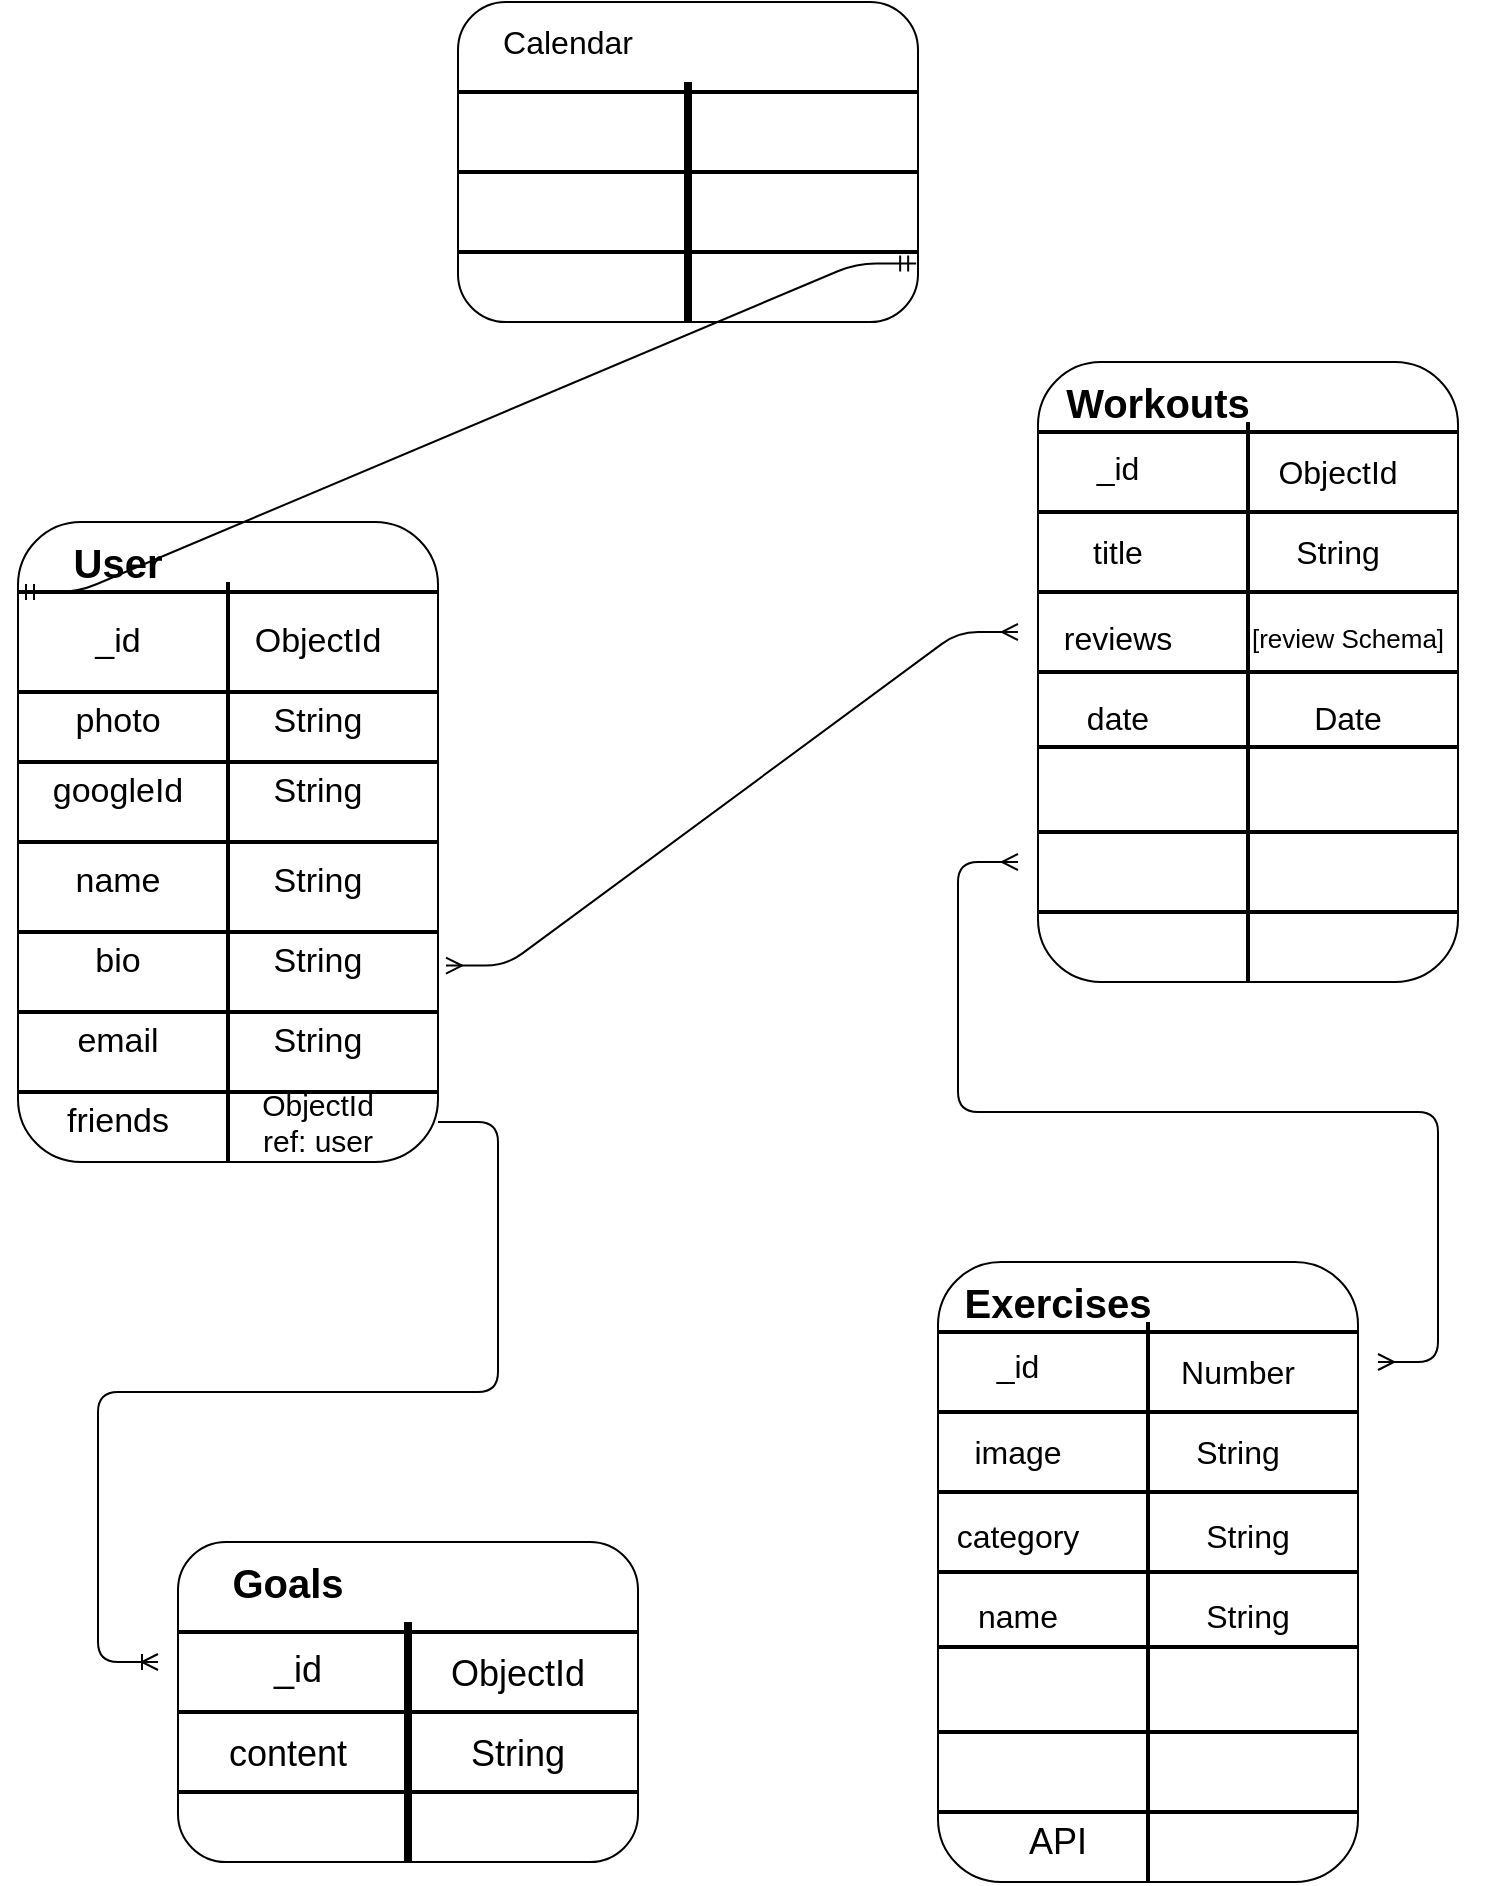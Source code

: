 <mxfile version="13.6.1" type="github">
  <diagram id="cdOq6dn5EqWBhTI8-JfC" name="Page-1">
    <mxGraphModel dx="1251" dy="640" grid="1" gridSize="10" guides="1" tooltips="1" connect="1" arrows="1" fold="1" page="1" pageScale="1" pageWidth="850" pageHeight="1100" math="0" shadow="0">
      <root>
        <mxCell id="0" />
        <mxCell id="1" parent="0" />
        <mxCell id="T0C1m_C553ECl10Zw6SN-33" value="" style="group" vertex="1" connectable="0" parent="1">
          <mxGeometry x="80" y="280" width="210" height="320" as="geometry" />
        </mxCell>
        <mxCell id="T0C1m_C553ECl10Zw6SN-2" value="" style="rounded=1;whiteSpace=wrap;html=1;" vertex="1" parent="T0C1m_C553ECl10Zw6SN-33">
          <mxGeometry width="210" height="320" as="geometry" />
        </mxCell>
        <mxCell id="T0C1m_C553ECl10Zw6SN-6" value="" style="line;strokeWidth=2;direction=south;html=1;" vertex="1" parent="T0C1m_C553ECl10Zw6SN-33">
          <mxGeometry x="100" y="30" width="10" height="290" as="geometry" />
        </mxCell>
        <mxCell id="T0C1m_C553ECl10Zw6SN-14" value="&lt;b style=&quot;font-size: 20px;&quot;&gt;&lt;font style=&quot;font-size: 20px;&quot;&gt;User&lt;/font&gt;&lt;/b&gt;" style="text;html=1;strokeColor=none;fillColor=none;align=center;verticalAlign=middle;whiteSpace=wrap;rounded=0;fontSize=20;" vertex="1" parent="T0C1m_C553ECl10Zw6SN-33">
          <mxGeometry x="20" y="10" width="60" height="20" as="geometry" />
        </mxCell>
        <mxCell id="T0C1m_C553ECl10Zw6SN-15" value="_id" style="text;html=1;strokeColor=none;fillColor=none;align=center;verticalAlign=middle;whiteSpace=wrap;rounded=0;fontSize=17;" vertex="1" parent="T0C1m_C553ECl10Zw6SN-33">
          <mxGeometry x="30" y="50" width="40" height="20" as="geometry" />
        </mxCell>
        <mxCell id="T0C1m_C553ECl10Zw6SN-16" value="ObjectId" style="text;html=1;strokeColor=none;fillColor=none;align=center;verticalAlign=middle;whiteSpace=wrap;rounded=0;fontSize=17;" vertex="1" parent="T0C1m_C553ECl10Zw6SN-33">
          <mxGeometry x="130" y="50" width="40" height="20" as="geometry" />
        </mxCell>
        <mxCell id="T0C1m_C553ECl10Zw6SN-17" value="name" style="text;html=1;strokeColor=none;fillColor=none;align=center;verticalAlign=middle;whiteSpace=wrap;rounded=0;fontSize=17;" vertex="1" parent="T0C1m_C553ECl10Zw6SN-33">
          <mxGeometry x="30" y="170" width="40" height="20" as="geometry" />
        </mxCell>
        <mxCell id="T0C1m_C553ECl10Zw6SN-18" value="String" style="text;html=1;strokeColor=none;fillColor=none;align=center;verticalAlign=middle;whiteSpace=wrap;rounded=0;fontSize=17;" vertex="1" parent="T0C1m_C553ECl10Zw6SN-33">
          <mxGeometry x="130" y="90" width="40" height="20" as="geometry" />
        </mxCell>
        <mxCell id="T0C1m_C553ECl10Zw6SN-19" value="email" style="text;html=1;strokeColor=none;fillColor=none;align=center;verticalAlign=middle;whiteSpace=wrap;rounded=0;fontSize=17;" vertex="1" parent="T0C1m_C553ECl10Zw6SN-33">
          <mxGeometry x="30" y="250" width="40" height="20" as="geometry" />
        </mxCell>
        <mxCell id="T0C1m_C553ECl10Zw6SN-20" value="String" style="text;html=1;strokeColor=none;fillColor=none;align=center;verticalAlign=middle;whiteSpace=wrap;rounded=0;fontSize=17;" vertex="1" parent="T0C1m_C553ECl10Zw6SN-33">
          <mxGeometry x="130" y="125" width="40" height="20" as="geometry" />
        </mxCell>
        <mxCell id="T0C1m_C553ECl10Zw6SN-21" value="photo" style="text;html=1;strokeColor=none;fillColor=none;align=center;verticalAlign=middle;whiteSpace=wrap;rounded=0;fontSize=17;" vertex="1" parent="T0C1m_C553ECl10Zw6SN-33">
          <mxGeometry x="30" y="90" width="40" height="20" as="geometry" />
        </mxCell>
        <mxCell id="T0C1m_C553ECl10Zw6SN-22" value="String" style="text;html=1;strokeColor=none;fillColor=none;align=center;verticalAlign=middle;whiteSpace=wrap;rounded=0;fontSize=17;" vertex="1" parent="T0C1m_C553ECl10Zw6SN-33">
          <mxGeometry x="130" y="210" width="40" height="20" as="geometry" />
        </mxCell>
        <mxCell id="T0C1m_C553ECl10Zw6SN-23" value="googleId" style="text;html=1;strokeColor=none;fillColor=none;align=center;verticalAlign=middle;whiteSpace=wrap;rounded=0;fontSize=17;" vertex="1" parent="T0C1m_C553ECl10Zw6SN-33">
          <mxGeometry x="30" y="125" width="40" height="20" as="geometry" />
        </mxCell>
        <mxCell id="T0C1m_C553ECl10Zw6SN-24" value="String" style="text;html=1;strokeColor=none;fillColor=none;align=center;verticalAlign=middle;whiteSpace=wrap;rounded=0;fontSize=17;" vertex="1" parent="T0C1m_C553ECl10Zw6SN-33">
          <mxGeometry x="130" y="170" width="40" height="20" as="geometry" />
        </mxCell>
        <mxCell id="T0C1m_C553ECl10Zw6SN-25" value="bio" style="text;html=1;strokeColor=none;fillColor=none;align=center;verticalAlign=middle;whiteSpace=wrap;rounded=0;fontSize=17;" vertex="1" parent="T0C1m_C553ECl10Zw6SN-33">
          <mxGeometry x="30" y="210" width="40" height="20" as="geometry" />
        </mxCell>
        <mxCell id="T0C1m_C553ECl10Zw6SN-26" value="String" style="text;html=1;strokeColor=none;fillColor=none;align=center;verticalAlign=middle;whiteSpace=wrap;rounded=0;fontSize=17;" vertex="1" parent="T0C1m_C553ECl10Zw6SN-33">
          <mxGeometry x="130" y="250" width="40" height="20" as="geometry" />
        </mxCell>
        <mxCell id="T0C1m_C553ECl10Zw6SN-27" value="friends" style="text;html=1;strokeColor=none;fillColor=none;align=center;verticalAlign=middle;whiteSpace=wrap;rounded=0;fontSize=17;" vertex="1" parent="T0C1m_C553ECl10Zw6SN-33">
          <mxGeometry x="30" y="290" width="40" height="20" as="geometry" />
        </mxCell>
        <mxCell id="T0C1m_C553ECl10Zw6SN-28" value="ObjectId ref: user" style="text;html=1;strokeColor=none;fillColor=none;align=center;verticalAlign=middle;whiteSpace=wrap;rounded=0;fontSize=15;" vertex="1" parent="T0C1m_C553ECl10Zw6SN-33">
          <mxGeometry x="120" y="290" width="60" height="20" as="geometry" />
        </mxCell>
        <mxCell id="T0C1m_C553ECl10Zw6SN-64" value="" style="line;strokeWidth=2;html=1;fontSize=16;" vertex="1" parent="T0C1m_C553ECl10Zw6SN-33">
          <mxGeometry y="80" width="210" height="10" as="geometry" />
        </mxCell>
        <mxCell id="T0C1m_C553ECl10Zw6SN-76" value="" style="line;strokeWidth=2;html=1;fontSize=16;" vertex="1" parent="T0C1m_C553ECl10Zw6SN-33">
          <mxGeometry y="280" width="210" height="10" as="geometry" />
        </mxCell>
        <mxCell id="T0C1m_C553ECl10Zw6SN-75" value="" style="line;strokeWidth=2;html=1;fontSize=16;" vertex="1" parent="T0C1m_C553ECl10Zw6SN-33">
          <mxGeometry y="240" width="210" height="10" as="geometry" />
        </mxCell>
        <mxCell id="T0C1m_C553ECl10Zw6SN-66" value="" style="line;strokeWidth=2;html=1;fontSize=16;" vertex="1" parent="T0C1m_C553ECl10Zw6SN-33">
          <mxGeometry y="200" width="210" height="10" as="geometry" />
        </mxCell>
        <mxCell id="T0C1m_C553ECl10Zw6SN-65" value="" style="line;strokeWidth=2;html=1;fontSize=16;" vertex="1" parent="T0C1m_C553ECl10Zw6SN-33">
          <mxGeometry y="155" width="210" height="10" as="geometry" />
        </mxCell>
        <mxCell id="T0C1m_C553ECl10Zw6SN-78" value="" style="line;strokeWidth=2;html=1;fontSize=16;" vertex="1" parent="T0C1m_C553ECl10Zw6SN-33">
          <mxGeometry y="115" width="210" height="10" as="geometry" />
        </mxCell>
        <mxCell id="T0C1m_C553ECl10Zw6SN-77" value="" style="line;strokeWidth=2;html=1;fontSize=16;" vertex="1" parent="T0C1m_C553ECl10Zw6SN-33">
          <mxGeometry y="30" width="210" height="10" as="geometry" />
        </mxCell>
        <mxCell id="T0C1m_C553ECl10Zw6SN-82" value="" style="group" vertex="1" connectable="0" parent="1">
          <mxGeometry x="300" y="20" width="230" height="160" as="geometry" />
        </mxCell>
        <mxCell id="T0C1m_C553ECl10Zw6SN-34" value="" style="rounded=1;whiteSpace=wrap;html=1;" vertex="1" parent="T0C1m_C553ECl10Zw6SN-82">
          <mxGeometry width="230" height="160" as="geometry" />
        </mxCell>
        <mxCell id="T0C1m_C553ECl10Zw6SN-61" value="" style="line;strokeWidth=4;direction=south;html=1;perimeter=backbonePerimeter;points=[];outlineConnect=0;fontSize=16;" vertex="1" parent="T0C1m_C553ECl10Zw6SN-82">
          <mxGeometry x="110" y="40" width="10" height="120" as="geometry" />
        </mxCell>
        <mxCell id="T0C1m_C553ECl10Zw6SN-62" value="Calendar" style="text;html=1;strokeColor=none;fillColor=none;align=center;verticalAlign=middle;whiteSpace=wrap;rounded=0;fontSize=16;" vertex="1" parent="T0C1m_C553ECl10Zw6SN-82">
          <mxGeometry x="20" y="10" width="70" height="20" as="geometry" />
        </mxCell>
        <mxCell id="T0C1m_C553ECl10Zw6SN-79" value="" style="line;strokeWidth=2;html=1;fontSize=16;" vertex="1" parent="T0C1m_C553ECl10Zw6SN-82">
          <mxGeometry y="80" width="230" height="10" as="geometry" />
        </mxCell>
        <mxCell id="T0C1m_C553ECl10Zw6SN-80" value="" style="line;strokeWidth=2;html=1;fontSize=16;" vertex="1" parent="T0C1m_C553ECl10Zw6SN-82">
          <mxGeometry y="120" width="230" height="10" as="geometry" />
        </mxCell>
        <mxCell id="T0C1m_C553ECl10Zw6SN-81" value="" style="line;strokeWidth=2;html=1;fontSize=16;" vertex="1" parent="T0C1m_C553ECl10Zw6SN-82">
          <mxGeometry y="40" width="230" height="10" as="geometry" />
        </mxCell>
        <mxCell id="T0C1m_C553ECl10Zw6SN-83" value="" style="group" vertex="1" connectable="0" parent="1">
          <mxGeometry x="590" y="200" width="230" height="310" as="geometry" />
        </mxCell>
        <mxCell id="T0C1m_C553ECl10Zw6SN-35" value="" style="rounded=1;whiteSpace=wrap;html=1;" vertex="1" parent="T0C1m_C553ECl10Zw6SN-83">
          <mxGeometry width="210" height="310" as="geometry" />
        </mxCell>
        <mxCell id="T0C1m_C553ECl10Zw6SN-37" value="" style="line;strokeWidth=2;direction=south;html=1;" vertex="1" parent="T0C1m_C553ECl10Zw6SN-83">
          <mxGeometry x="100" y="30" width="10" height="280" as="geometry" />
        </mxCell>
        <mxCell id="T0C1m_C553ECl10Zw6SN-45" value="Workouts" style="text;html=1;strokeColor=none;fillColor=none;align=center;verticalAlign=middle;whiteSpace=wrap;rounded=0;fontSize=20;fontStyle=1" vertex="1" parent="T0C1m_C553ECl10Zw6SN-83">
          <mxGeometry x="40" y="10" width="40" height="20" as="geometry" />
        </mxCell>
        <mxCell id="T0C1m_C553ECl10Zw6SN-49" value="_id" style="text;html=1;strokeColor=none;fillColor=none;align=center;verticalAlign=middle;whiteSpace=wrap;rounded=0;fontSize=16;" vertex="1" parent="T0C1m_C553ECl10Zw6SN-83">
          <mxGeometry x="20" y="42.5" width="40" height="20" as="geometry" />
        </mxCell>
        <mxCell id="T0C1m_C553ECl10Zw6SN-50" value="title" style="text;html=1;strokeColor=none;fillColor=none;align=center;verticalAlign=middle;whiteSpace=wrap;rounded=0;fontSize=16;" vertex="1" parent="T0C1m_C553ECl10Zw6SN-83">
          <mxGeometry x="20" y="85" width="40" height="20" as="geometry" />
        </mxCell>
        <mxCell id="T0C1m_C553ECl10Zw6SN-51" value="reviews" style="text;html=1;strokeColor=none;fillColor=none;align=center;verticalAlign=middle;whiteSpace=wrap;rounded=0;fontSize=16;" vertex="1" parent="T0C1m_C553ECl10Zw6SN-83">
          <mxGeometry x="20" y="127.5" width="40" height="20" as="geometry" />
        </mxCell>
        <mxCell id="T0C1m_C553ECl10Zw6SN-52" value="date" style="text;html=1;strokeColor=none;fillColor=none;align=center;verticalAlign=middle;whiteSpace=wrap;rounded=0;fontSize=16;" vertex="1" parent="T0C1m_C553ECl10Zw6SN-83">
          <mxGeometry x="20" y="167.5" width="40" height="20" as="geometry" />
        </mxCell>
        <mxCell id="T0C1m_C553ECl10Zw6SN-53" value="ObjectId" style="text;html=1;strokeColor=none;fillColor=none;align=center;verticalAlign=middle;whiteSpace=wrap;rounded=0;fontSize=16;" vertex="1" parent="T0C1m_C553ECl10Zw6SN-83">
          <mxGeometry x="130" y="45" width="40" height="20" as="geometry" />
        </mxCell>
        <mxCell id="T0C1m_C553ECl10Zw6SN-54" value="String" style="text;html=1;strokeColor=none;fillColor=none;align=center;verticalAlign=middle;whiteSpace=wrap;rounded=0;fontSize=16;" vertex="1" parent="T0C1m_C553ECl10Zw6SN-83">
          <mxGeometry x="130" y="85" width="40" height="20" as="geometry" />
        </mxCell>
        <mxCell id="T0C1m_C553ECl10Zw6SN-55" value="&lt;font style=&quot;font-size: 13px;&quot;&gt;[review Schema]&lt;/font&gt;" style="text;html=1;strokeColor=none;fillColor=none;align=center;verticalAlign=middle;whiteSpace=wrap;rounded=0;fontSize=13;" vertex="1" parent="T0C1m_C553ECl10Zw6SN-83">
          <mxGeometry x="80" y="127.5" width="150" height="20" as="geometry" />
        </mxCell>
        <mxCell id="T0C1m_C553ECl10Zw6SN-56" value="Date" style="text;html=1;strokeColor=none;fillColor=none;align=center;verticalAlign=middle;whiteSpace=wrap;rounded=0;fontSize=16;" vertex="1" parent="T0C1m_C553ECl10Zw6SN-83">
          <mxGeometry x="135" y="167.5" width="40" height="20" as="geometry" />
        </mxCell>
        <mxCell id="T0C1m_C553ECl10Zw6SN-67" value="" style="line;strokeWidth=2;html=1;fontSize=16;" vertex="1" parent="T0C1m_C553ECl10Zw6SN-83">
          <mxGeometry y="270" width="210" height="10" as="geometry" />
        </mxCell>
        <mxCell id="T0C1m_C553ECl10Zw6SN-68" value="" style="line;strokeWidth=2;html=1;fontSize=16;" vertex="1" parent="T0C1m_C553ECl10Zw6SN-83">
          <mxGeometry y="230" width="210" height="10" as="geometry" />
        </mxCell>
        <mxCell id="T0C1m_C553ECl10Zw6SN-69" value="" style="line;strokeWidth=2;html=1;fontSize=16;" vertex="1" parent="T0C1m_C553ECl10Zw6SN-83">
          <mxGeometry y="187.5" width="210" height="10" as="geometry" />
        </mxCell>
        <mxCell id="T0C1m_C553ECl10Zw6SN-70" value="" style="line;strokeWidth=2;html=1;fontSize=16;" vertex="1" parent="T0C1m_C553ECl10Zw6SN-83">
          <mxGeometry y="150" width="210" height="10" as="geometry" />
        </mxCell>
        <mxCell id="T0C1m_C553ECl10Zw6SN-71" value="" style="line;strokeWidth=2;html=1;fontSize=16;" vertex="1" parent="T0C1m_C553ECl10Zw6SN-83">
          <mxGeometry y="110" width="210" height="10" as="geometry" />
        </mxCell>
        <mxCell id="T0C1m_C553ECl10Zw6SN-72" value="" style="line;strokeWidth=2;html=1;fontSize=16;" vertex="1" parent="T0C1m_C553ECl10Zw6SN-83">
          <mxGeometry y="70" width="210" height="10" as="geometry" />
        </mxCell>
        <mxCell id="T0C1m_C553ECl10Zw6SN-73" value="" style="line;strokeWidth=2;html=1;fontSize=16;" vertex="1" parent="T0C1m_C553ECl10Zw6SN-83">
          <mxGeometry y="30" width="210" height="10" as="geometry" />
        </mxCell>
        <mxCell id="T0C1m_C553ECl10Zw6SN-105" value="" style="group" vertex="1" connectable="0" parent="1">
          <mxGeometry x="540" y="650" width="210" height="310" as="geometry" />
        </mxCell>
        <mxCell id="T0C1m_C553ECl10Zw6SN-85" value="" style="rounded=1;whiteSpace=wrap;html=1;" vertex="1" parent="T0C1m_C553ECl10Zw6SN-105">
          <mxGeometry width="210" height="310" as="geometry" />
        </mxCell>
        <mxCell id="T0C1m_C553ECl10Zw6SN-86" value="" style="line;strokeWidth=2;direction=south;html=1;" vertex="1" parent="T0C1m_C553ECl10Zw6SN-105">
          <mxGeometry x="100" y="30" width="10" height="280" as="geometry" />
        </mxCell>
        <mxCell id="T0C1m_C553ECl10Zw6SN-87" value="Exercises" style="text;html=1;strokeColor=none;fillColor=none;align=center;verticalAlign=middle;whiteSpace=wrap;rounded=0;fontSize=20;fontStyle=1" vertex="1" parent="T0C1m_C553ECl10Zw6SN-105">
          <mxGeometry x="40" y="10" width="40" height="20" as="geometry" />
        </mxCell>
        <mxCell id="T0C1m_C553ECl10Zw6SN-88" value="_id" style="text;html=1;strokeColor=none;fillColor=none;align=center;verticalAlign=middle;whiteSpace=wrap;rounded=0;fontSize=16;" vertex="1" parent="T0C1m_C553ECl10Zw6SN-105">
          <mxGeometry x="20" y="42.5" width="40" height="19" as="geometry" />
        </mxCell>
        <mxCell id="T0C1m_C553ECl10Zw6SN-89" value="image" style="text;html=1;strokeColor=none;fillColor=none;align=center;verticalAlign=middle;whiteSpace=wrap;rounded=0;fontSize=16;" vertex="1" parent="T0C1m_C553ECl10Zw6SN-105">
          <mxGeometry x="20" y="85" width="40" height="19" as="geometry" />
        </mxCell>
        <mxCell id="T0C1m_C553ECl10Zw6SN-90" value="category" style="text;html=1;strokeColor=none;fillColor=none;align=center;verticalAlign=middle;whiteSpace=wrap;rounded=0;fontSize=16;" vertex="1" parent="T0C1m_C553ECl10Zw6SN-105">
          <mxGeometry x="20" y="127.5" width="40" height="19" as="geometry" />
        </mxCell>
        <mxCell id="T0C1m_C553ECl10Zw6SN-91" value="name" style="text;html=1;strokeColor=none;fillColor=none;align=center;verticalAlign=middle;whiteSpace=wrap;rounded=0;fontSize=16;" vertex="1" parent="T0C1m_C553ECl10Zw6SN-105">
          <mxGeometry x="20" y="167.5" width="40" height="19" as="geometry" />
        </mxCell>
        <mxCell id="T0C1m_C553ECl10Zw6SN-92" value="Number" style="text;html=1;strokeColor=none;fillColor=none;align=center;verticalAlign=middle;whiteSpace=wrap;rounded=0;fontSize=16;" vertex="1" parent="T0C1m_C553ECl10Zw6SN-105">
          <mxGeometry x="130" y="45" width="40" height="19" as="geometry" />
        </mxCell>
        <mxCell id="T0C1m_C553ECl10Zw6SN-93" value="String" style="text;html=1;strokeColor=none;fillColor=none;align=center;verticalAlign=middle;whiteSpace=wrap;rounded=0;fontSize=16;" vertex="1" parent="T0C1m_C553ECl10Zw6SN-105">
          <mxGeometry x="130" y="85" width="40" height="19" as="geometry" />
        </mxCell>
        <mxCell id="T0C1m_C553ECl10Zw6SN-94" value="&lt;font style=&quot;font-size: 16px;&quot;&gt;String&lt;/font&gt;" style="text;html=1;strokeColor=none;fillColor=none;align=center;verticalAlign=middle;whiteSpace=wrap;rounded=0;fontSize=16;" vertex="1" parent="T0C1m_C553ECl10Zw6SN-105">
          <mxGeometry x="125" y="127.5" width="60" height="19" as="geometry" />
        </mxCell>
        <mxCell id="T0C1m_C553ECl10Zw6SN-95" value="String" style="text;html=1;strokeColor=none;fillColor=none;align=center;verticalAlign=middle;whiteSpace=wrap;rounded=0;fontSize=16;" vertex="1" parent="T0C1m_C553ECl10Zw6SN-105">
          <mxGeometry x="135" y="167.5" width="40" height="19" as="geometry" />
        </mxCell>
        <mxCell id="T0C1m_C553ECl10Zw6SN-96" value="" style="line;strokeWidth=2;html=1;fontSize=16;" vertex="1" parent="T0C1m_C553ECl10Zw6SN-105">
          <mxGeometry y="270" width="210" height="10" as="geometry" />
        </mxCell>
        <mxCell id="T0C1m_C553ECl10Zw6SN-97" value="" style="line;strokeWidth=2;html=1;fontSize=16;" vertex="1" parent="T0C1m_C553ECl10Zw6SN-105">
          <mxGeometry y="230" width="210" height="10" as="geometry" />
        </mxCell>
        <mxCell id="T0C1m_C553ECl10Zw6SN-98" value="" style="line;strokeWidth=2;html=1;fontSize=16;" vertex="1" parent="T0C1m_C553ECl10Zw6SN-105">
          <mxGeometry y="187.5" width="210" height="10" as="geometry" />
        </mxCell>
        <mxCell id="T0C1m_C553ECl10Zw6SN-99" value="" style="line;strokeWidth=2;html=1;fontSize=16;" vertex="1" parent="T0C1m_C553ECl10Zw6SN-105">
          <mxGeometry y="150" width="210" height="10" as="geometry" />
        </mxCell>
        <mxCell id="T0C1m_C553ECl10Zw6SN-100" value="" style="line;strokeWidth=2;html=1;fontSize=16;" vertex="1" parent="T0C1m_C553ECl10Zw6SN-105">
          <mxGeometry y="110" width="210" height="10" as="geometry" />
        </mxCell>
        <mxCell id="T0C1m_C553ECl10Zw6SN-101" value="" style="line;strokeWidth=2;html=1;fontSize=16;" vertex="1" parent="T0C1m_C553ECl10Zw6SN-105">
          <mxGeometry y="70" width="210" height="10" as="geometry" />
        </mxCell>
        <mxCell id="T0C1m_C553ECl10Zw6SN-102" value="" style="line;strokeWidth=2;html=1;fontSize=16;" vertex="1" parent="T0C1m_C553ECl10Zw6SN-105">
          <mxGeometry y="30" width="210" height="10" as="geometry" />
        </mxCell>
        <mxCell id="T0C1m_C553ECl10Zw6SN-124" value="API" style="text;html=1;strokeColor=none;fillColor=none;align=center;verticalAlign=middle;whiteSpace=wrap;rounded=0;fontSize=18;" vertex="1" parent="T0C1m_C553ECl10Zw6SN-105">
          <mxGeometry x="40" y="280" width="40" height="20" as="geometry" />
        </mxCell>
        <mxCell id="T0C1m_C553ECl10Zw6SN-118" value="" style="group" vertex="1" connectable="0" parent="1">
          <mxGeometry x="160" y="790" width="230" height="160" as="geometry" />
        </mxCell>
        <mxCell id="T0C1m_C553ECl10Zw6SN-107" value="" style="rounded=1;whiteSpace=wrap;html=1;" vertex="1" parent="T0C1m_C553ECl10Zw6SN-118">
          <mxGeometry width="230" height="160" as="geometry" />
        </mxCell>
        <mxCell id="T0C1m_C553ECl10Zw6SN-108" value="" style="line;strokeWidth=4;direction=south;html=1;perimeter=backbonePerimeter;points=[];outlineConnect=0;fontSize=16;" vertex="1" parent="T0C1m_C553ECl10Zw6SN-118">
          <mxGeometry x="110" y="40" width="10" height="120" as="geometry" />
        </mxCell>
        <mxCell id="T0C1m_C553ECl10Zw6SN-109" value="Goals" style="text;html=1;strokeColor=none;fillColor=none;align=center;verticalAlign=middle;whiteSpace=wrap;rounded=0;fontSize=20;fontStyle=1" vertex="1" parent="T0C1m_C553ECl10Zw6SN-118">
          <mxGeometry x="20" y="10" width="70" height="20" as="geometry" />
        </mxCell>
        <mxCell id="T0C1m_C553ECl10Zw6SN-110" value="" style="line;strokeWidth=2;html=1;fontSize=16;" vertex="1" parent="T0C1m_C553ECl10Zw6SN-118">
          <mxGeometry y="80" width="230" height="10" as="geometry" />
        </mxCell>
        <mxCell id="T0C1m_C553ECl10Zw6SN-111" value="" style="line;strokeWidth=2;html=1;fontSize=16;" vertex="1" parent="T0C1m_C553ECl10Zw6SN-118">
          <mxGeometry y="120" width="230" height="10" as="geometry" />
        </mxCell>
        <mxCell id="T0C1m_C553ECl10Zw6SN-112" value="" style="line;strokeWidth=2;html=1;fontSize=16;" vertex="1" parent="T0C1m_C553ECl10Zw6SN-118">
          <mxGeometry y="40" width="230" height="10" as="geometry" />
        </mxCell>
        <mxCell id="T0C1m_C553ECl10Zw6SN-113" value="_id" style="text;html=1;strokeColor=none;fillColor=none;align=center;verticalAlign=middle;whiteSpace=wrap;rounded=0;fontSize=18;" vertex="1" parent="T0C1m_C553ECl10Zw6SN-118">
          <mxGeometry x="40" y="54.25" width="40" height="19" as="geometry" />
        </mxCell>
        <mxCell id="T0C1m_C553ECl10Zw6SN-114" value="content" style="text;html=1;strokeColor=none;fillColor=none;align=center;verticalAlign=middle;whiteSpace=wrap;rounded=0;fontSize=18;" vertex="1" parent="T0C1m_C553ECl10Zw6SN-118">
          <mxGeometry x="35" y="96.75" width="40" height="19" as="geometry" />
        </mxCell>
        <mxCell id="T0C1m_C553ECl10Zw6SN-115" value="ObjectId" style="text;html=1;strokeColor=none;fillColor=none;align=center;verticalAlign=middle;whiteSpace=wrap;rounded=0;fontSize=18;" vertex="1" parent="T0C1m_C553ECl10Zw6SN-118">
          <mxGeometry x="150" y="56.75" width="40" height="19" as="geometry" />
        </mxCell>
        <mxCell id="T0C1m_C553ECl10Zw6SN-116" value="String" style="text;html=1;strokeColor=none;fillColor=none;align=center;verticalAlign=middle;whiteSpace=wrap;rounded=0;fontSize=18;" vertex="1" parent="T0C1m_C553ECl10Zw6SN-118">
          <mxGeometry x="150" y="96.75" width="40" height="19" as="geometry" />
        </mxCell>
        <mxCell id="T0C1m_C553ECl10Zw6SN-122" value="" style="edgeStyle=entityRelationEdgeStyle;fontSize=12;html=1;endArrow=ERmany;startArrow=ERmany;exitX=1.019;exitY=0.693;exitDx=0;exitDy=0;exitPerimeter=0;" edge="1" parent="1" source="T0C1m_C553ECl10Zw6SN-2">
          <mxGeometry width="100" height="100" relative="1" as="geometry">
            <mxPoint x="410" y="430" as="sourcePoint" />
            <mxPoint x="580" y="335" as="targetPoint" />
          </mxGeometry>
        </mxCell>
        <mxCell id="T0C1m_C553ECl10Zw6SN-123" value="" style="edgeStyle=entityRelationEdgeStyle;fontSize=12;html=1;endArrow=ERmany;startArrow=ERmany;" edge="1" parent="1">
          <mxGeometry width="100" height="100" relative="1" as="geometry">
            <mxPoint x="760" y="700" as="sourcePoint" />
            <mxPoint x="580" y="450" as="targetPoint" />
          </mxGeometry>
        </mxCell>
        <mxCell id="T0C1m_C553ECl10Zw6SN-125" value="" style="edgeStyle=entityRelationEdgeStyle;fontSize=12;html=1;endArrow=ERoneToMany;" edge="1" parent="1">
          <mxGeometry width="100" height="100" relative="1" as="geometry">
            <mxPoint x="290" y="580" as="sourcePoint" />
            <mxPoint x="150" y="850" as="targetPoint" />
          </mxGeometry>
        </mxCell>
        <mxCell id="T0C1m_C553ECl10Zw6SN-126" value="" style="edgeStyle=entityRelationEdgeStyle;fontSize=12;html=1;endArrow=ERmandOne;startArrow=ERmandOne;exitX=0.996;exitY=0.817;exitDx=0;exitDy=0;exitPerimeter=0;entryX=0;entryY=0.5;entryDx=0;entryDy=0;entryPerimeter=0;" edge="1" parent="1" source="T0C1m_C553ECl10Zw6SN-34" target="T0C1m_C553ECl10Zw6SN-77">
          <mxGeometry width="100" height="100" relative="1" as="geometry">
            <mxPoint x="220" y="160" as="sourcePoint" />
            <mxPoint x="120" y="260" as="targetPoint" />
          </mxGeometry>
        </mxCell>
      </root>
    </mxGraphModel>
  </diagram>
</mxfile>
